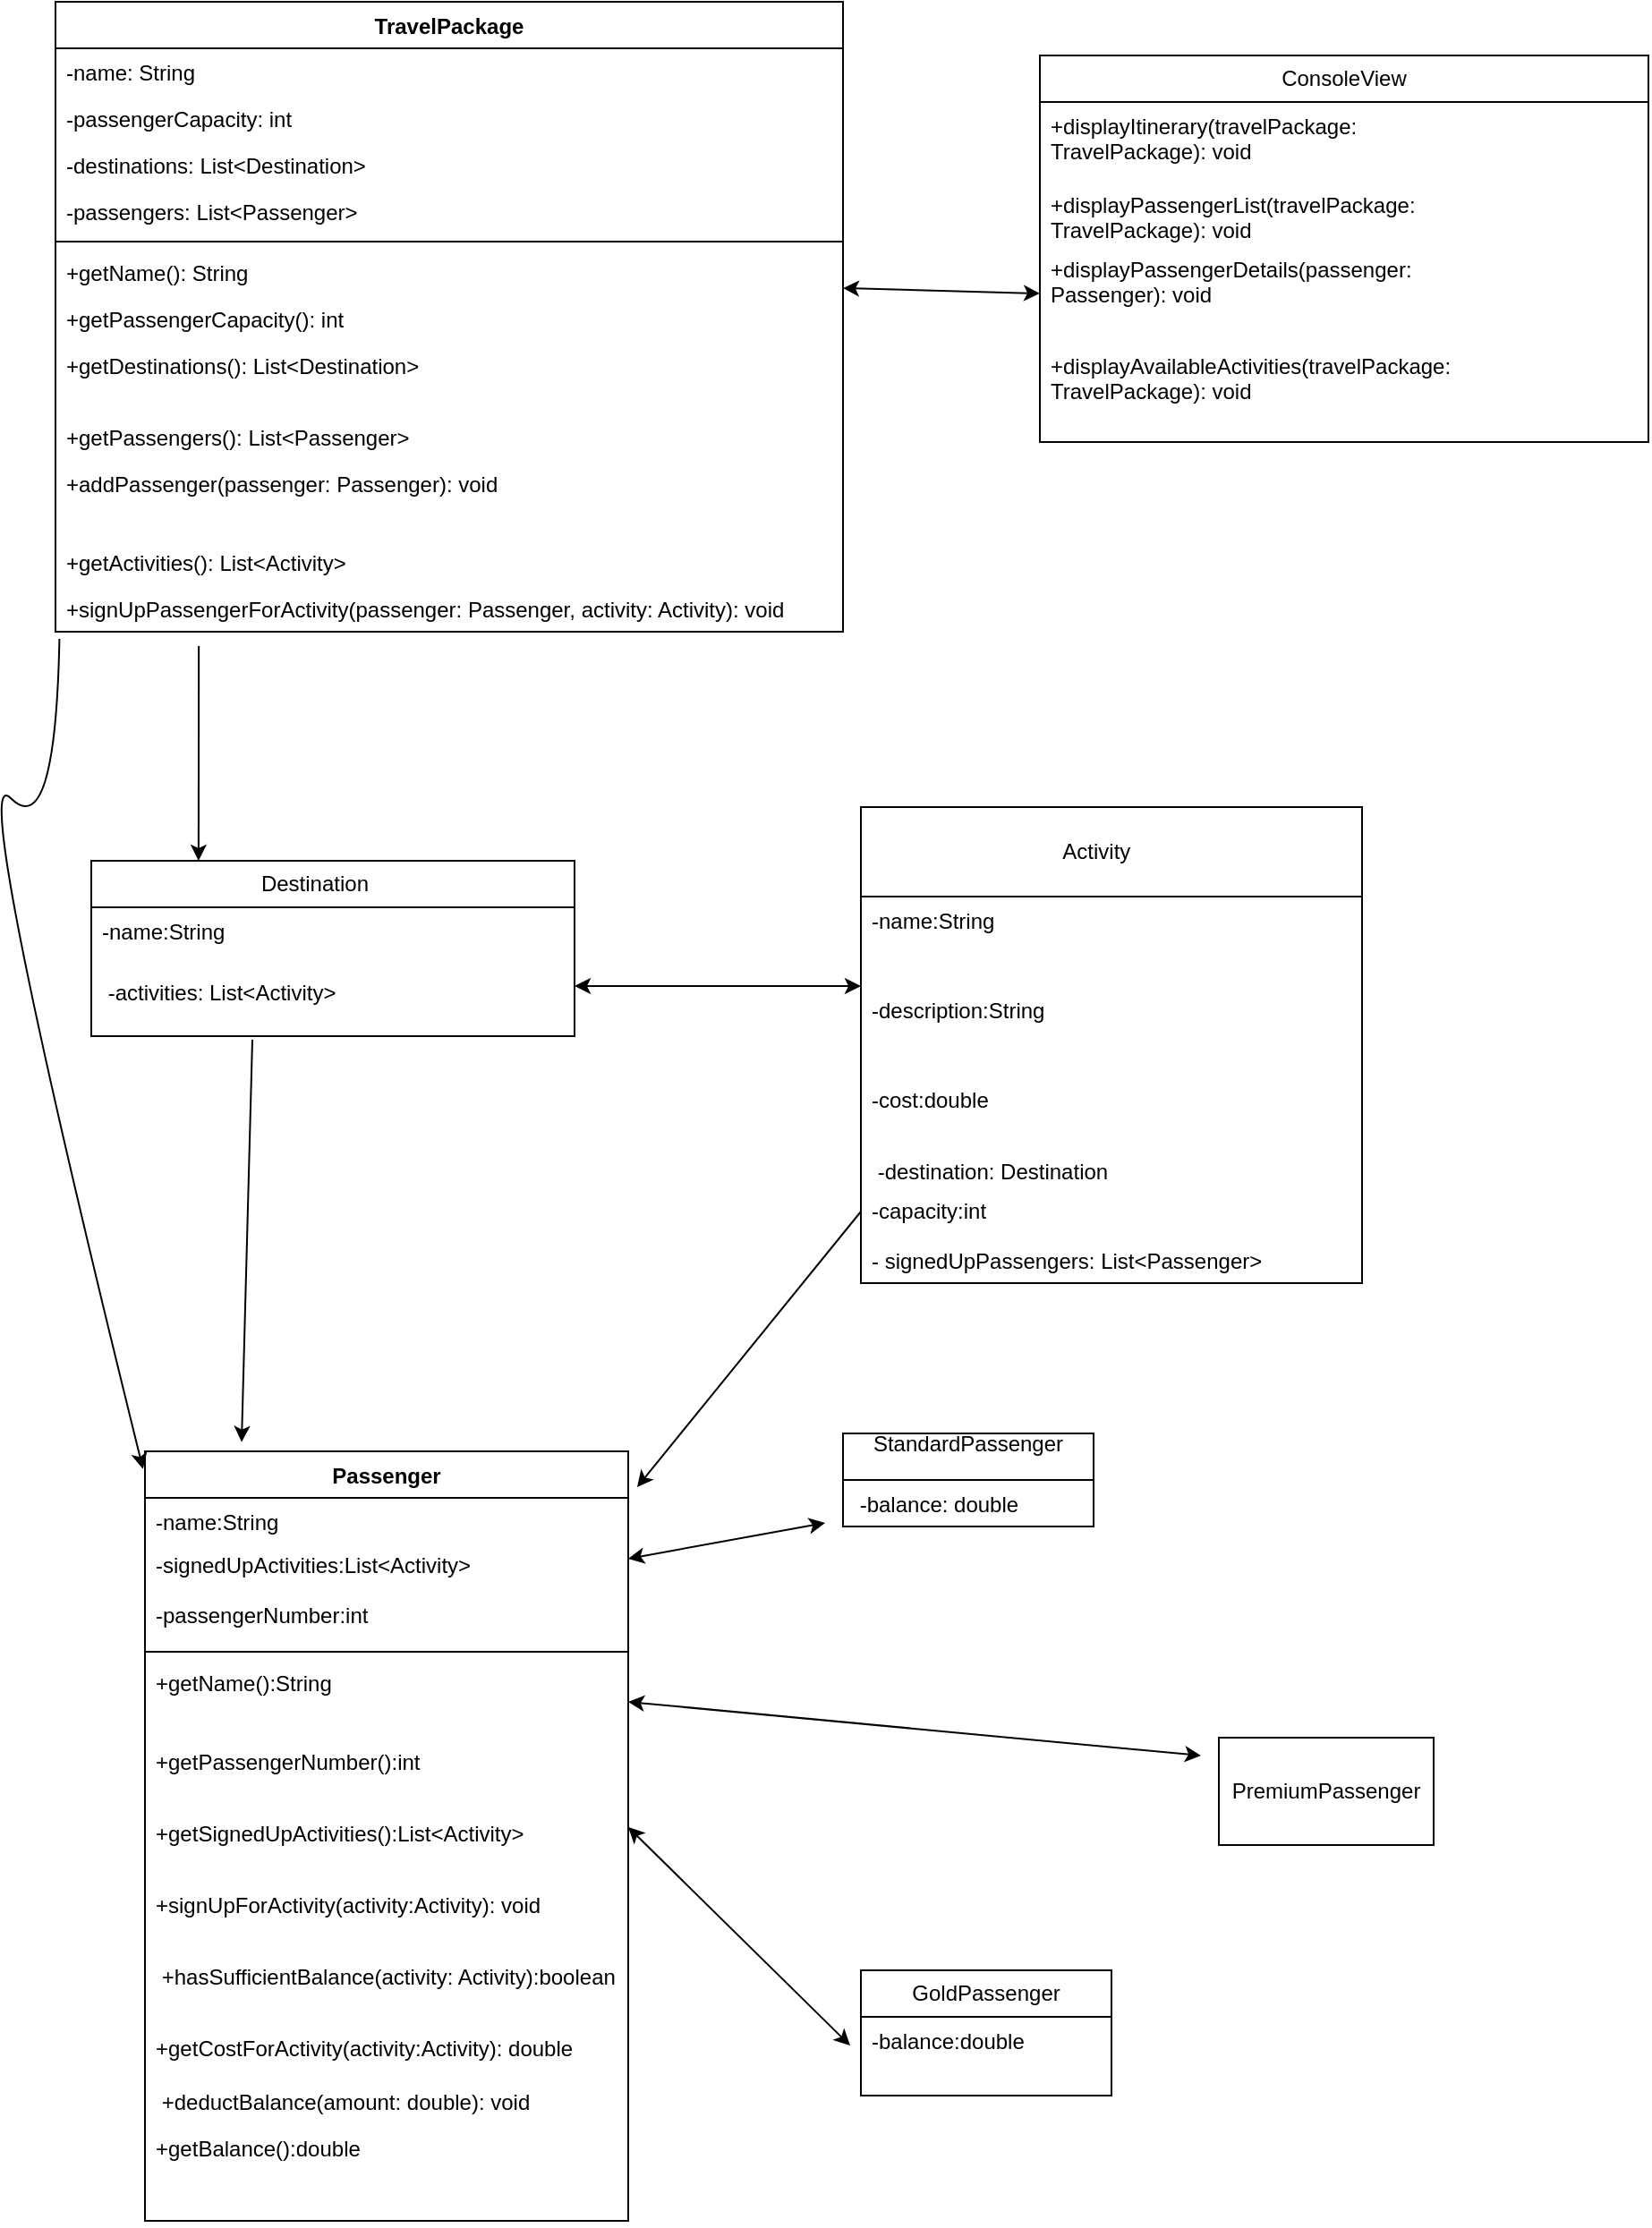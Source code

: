 <mxfile version="23.1.8" type="github">
  <diagram name="Page-1" id="riPyvJLTpPgAn0d-mSv8">
    <mxGraphModel dx="1674" dy="780" grid="1" gridSize="10" guides="1" tooltips="1" connect="1" arrows="1" fold="1" page="1" pageScale="1" pageWidth="850" pageHeight="1100" math="0" shadow="0">
      <root>
        <mxCell id="0" />
        <mxCell id="1" parent="0" />
        <mxCell id="uR93ADEHI7irknxNkftR-10" value="TravelPackage" style="swimlane;fontStyle=1;align=center;verticalAlign=top;childLayout=stackLayout;horizontal=1;startSize=26;horizontalStack=0;resizeParent=1;resizeParentMax=0;resizeLast=0;collapsible=1;marginBottom=0;whiteSpace=wrap;html=1;" vertex="1" parent="1">
          <mxGeometry x="50" y="90" width="440" height="352" as="geometry" />
        </mxCell>
        <mxCell id="uR93ADEHI7irknxNkftR-11" value="-name: String" style="text;strokeColor=none;fillColor=none;align=left;verticalAlign=top;spacingLeft=4;spacingRight=4;overflow=hidden;rotatable=0;points=[[0,0.5],[1,0.5]];portConstraint=eastwest;whiteSpace=wrap;html=1;" vertex="1" parent="uR93ADEHI7irknxNkftR-10">
          <mxGeometry y="26" width="440" height="26" as="geometry" />
        </mxCell>
        <mxCell id="uR93ADEHI7irknxNkftR-14" value="-passengerCapacity: int" style="text;strokeColor=none;fillColor=none;align=left;verticalAlign=top;spacingLeft=4;spacingRight=4;overflow=hidden;rotatable=0;points=[[0,0.5],[1,0.5]];portConstraint=eastwest;whiteSpace=wrap;html=1;" vertex="1" parent="uR93ADEHI7irknxNkftR-10">
          <mxGeometry y="52" width="440" height="26" as="geometry" />
        </mxCell>
        <mxCell id="uR93ADEHI7irknxNkftR-15" value="-destinations: List&amp;lt;Destination&amp;gt;" style="text;strokeColor=none;fillColor=none;align=left;verticalAlign=top;spacingLeft=4;spacingRight=4;overflow=hidden;rotatable=0;points=[[0,0.5],[1,0.5]];portConstraint=eastwest;whiteSpace=wrap;html=1;" vertex="1" parent="uR93ADEHI7irknxNkftR-10">
          <mxGeometry y="78" width="440" height="26" as="geometry" />
        </mxCell>
        <mxCell id="uR93ADEHI7irknxNkftR-16" value="-passengers: List&amp;lt;Passenger&amp;gt;&amp;nbsp;" style="text;strokeColor=none;fillColor=none;align=left;verticalAlign=top;spacingLeft=4;spacingRight=4;overflow=hidden;rotatable=0;points=[[0,0.5],[1,0.5]];portConstraint=eastwest;whiteSpace=wrap;html=1;" vertex="1" parent="uR93ADEHI7irknxNkftR-10">
          <mxGeometry y="104" width="440" height="26" as="geometry" />
        </mxCell>
        <mxCell id="uR93ADEHI7irknxNkftR-12" value="" style="line;strokeWidth=1;fillColor=none;align=left;verticalAlign=middle;spacingTop=-1;spacingLeft=3;spacingRight=3;rotatable=0;labelPosition=right;points=[];portConstraint=eastwest;strokeColor=inherit;" vertex="1" parent="uR93ADEHI7irknxNkftR-10">
          <mxGeometry y="130" width="440" height="8" as="geometry" />
        </mxCell>
        <mxCell id="uR93ADEHI7irknxNkftR-13" value="+getName(): String" style="text;strokeColor=none;fillColor=none;align=left;verticalAlign=top;spacingLeft=4;spacingRight=4;overflow=hidden;rotatable=0;points=[[0,0.5],[1,0.5]];portConstraint=eastwest;whiteSpace=wrap;html=1;" vertex="1" parent="uR93ADEHI7irknxNkftR-10">
          <mxGeometry y="138" width="440" height="26" as="geometry" />
        </mxCell>
        <mxCell id="uR93ADEHI7irknxNkftR-21" value="+getPassengerCapacity(): int" style="text;strokeColor=none;fillColor=none;align=left;verticalAlign=top;spacingLeft=4;spacingRight=4;overflow=hidden;rotatable=0;points=[[0,0.5],[1,0.5]];portConstraint=eastwest;whiteSpace=wrap;html=1;" vertex="1" parent="uR93ADEHI7irknxNkftR-10">
          <mxGeometry y="164" width="440" height="26" as="geometry" />
        </mxCell>
        <mxCell id="uR93ADEHI7irknxNkftR-23" value="+getDestinations(): List&amp;lt;Destination&amp;gt;" style="text;strokeColor=none;fillColor=none;align=left;verticalAlign=top;spacingLeft=4;spacingRight=4;overflow=hidden;rotatable=0;points=[[0,0.5],[1,0.5]];portConstraint=eastwest;whiteSpace=wrap;html=1;" vertex="1" parent="uR93ADEHI7irknxNkftR-10">
          <mxGeometry y="190" width="440" height="40" as="geometry" />
        </mxCell>
        <mxCell id="uR93ADEHI7irknxNkftR-24" value="+getPassengers(): List&amp;lt;Passenger&amp;gt;" style="text;strokeColor=none;fillColor=none;align=left;verticalAlign=top;spacingLeft=4;spacingRight=4;overflow=hidden;rotatable=0;points=[[0,0.5],[1,0.5]];portConstraint=eastwest;whiteSpace=wrap;html=1;" vertex="1" parent="uR93ADEHI7irknxNkftR-10">
          <mxGeometry y="230" width="440" height="26" as="geometry" />
        </mxCell>
        <mxCell id="uR93ADEHI7irknxNkftR-25" value="+addPassenger(passenger: Passenger): void" style="text;strokeColor=none;fillColor=none;align=left;verticalAlign=top;spacingLeft=4;spacingRight=4;overflow=hidden;rotatable=0;points=[[0,0.5],[1,0.5]];portConstraint=eastwest;whiteSpace=wrap;html=1;" vertex="1" parent="uR93ADEHI7irknxNkftR-10">
          <mxGeometry y="256" width="440" height="44" as="geometry" />
        </mxCell>
        <mxCell id="uR93ADEHI7irknxNkftR-26" value="+getActivities(): List&amp;lt;Activity&amp;gt;" style="text;strokeColor=none;fillColor=none;align=left;verticalAlign=top;spacingLeft=4;spacingRight=4;overflow=hidden;rotatable=0;points=[[0,0.5],[1,0.5]];portConstraint=eastwest;whiteSpace=wrap;html=1;" vertex="1" parent="uR93ADEHI7irknxNkftR-10">
          <mxGeometry y="300" width="440" height="26" as="geometry" />
        </mxCell>
        <mxCell id="uR93ADEHI7irknxNkftR-28" value="+signUpPassengerForActivity(passenger: Passenger, activity: Activity): void" style="text;strokeColor=none;fillColor=none;align=left;verticalAlign=top;spacingLeft=4;spacingRight=4;overflow=hidden;rotatable=0;points=[[0,0.5],[1,0.5]];portConstraint=eastwest;whiteSpace=wrap;html=1;" vertex="1" parent="uR93ADEHI7irknxNkftR-10">
          <mxGeometry y="326" width="440" height="26" as="geometry" />
        </mxCell>
        <mxCell id="uR93ADEHI7irknxNkftR-55" value="ConsoleView" style="swimlane;fontStyle=0;childLayout=stackLayout;horizontal=1;startSize=26;fillColor=none;horizontalStack=0;resizeParent=1;resizeParentMax=0;resizeLast=0;collapsible=1;marginBottom=0;whiteSpace=wrap;html=1;" vertex="1" parent="1">
          <mxGeometry x="600" y="120" width="340" height="216" as="geometry" />
        </mxCell>
        <mxCell id="uR93ADEHI7irknxNkftR-56" value="+displayItinerary(travelPackage:&lt;br&gt;TravelPackage): void" style="text;strokeColor=none;fillColor=none;align=left;verticalAlign=top;spacingLeft=4;spacingRight=4;overflow=hidden;rotatable=0;points=[[0,0.5],[1,0.5]];portConstraint=eastwest;whiteSpace=wrap;html=1;" vertex="1" parent="uR93ADEHI7irknxNkftR-55">
          <mxGeometry y="26" width="340" height="44" as="geometry" />
        </mxCell>
        <mxCell id="uR93ADEHI7irknxNkftR-57" value="+displayPassengerList(travelPackage:&lt;br&gt;TravelPackage): void" style="text;strokeColor=none;fillColor=none;align=left;verticalAlign=top;spacingLeft=4;spacingRight=4;overflow=hidden;rotatable=0;points=[[0,0.5],[1,0.5]];portConstraint=eastwest;whiteSpace=wrap;html=1;" vertex="1" parent="uR93ADEHI7irknxNkftR-55">
          <mxGeometry y="70" width="340" height="36" as="geometry" />
        </mxCell>
        <mxCell id="uR93ADEHI7irknxNkftR-58" value="+displayPassengerDetails(passenger:&lt;br&gt;Passenger): void" style="text;strokeColor=none;fillColor=none;align=left;verticalAlign=top;spacingLeft=4;spacingRight=4;overflow=hidden;rotatable=0;points=[[0,0.5],[1,0.5]];portConstraint=eastwest;whiteSpace=wrap;html=1;" vertex="1" parent="uR93ADEHI7irknxNkftR-55">
          <mxGeometry y="106" width="340" height="54" as="geometry" />
        </mxCell>
        <mxCell id="uR93ADEHI7irknxNkftR-60" value="+displayAvailableActivities(travelPackage:&lt;br&gt;TravelPackage): void" style="text;strokeColor=none;fillColor=none;align=left;verticalAlign=top;spacingLeft=4;spacingRight=4;overflow=hidden;rotatable=0;points=[[0,0.5],[1,0.5]];portConstraint=eastwest;whiteSpace=wrap;html=1;" vertex="1" parent="uR93ADEHI7irknxNkftR-55">
          <mxGeometry y="160" width="340" height="56" as="geometry" />
        </mxCell>
        <mxCell id="uR93ADEHI7irknxNkftR-65" value="Destination&amp;nbsp; &amp;nbsp; &amp;nbsp;&amp;nbsp;" style="swimlane;fontStyle=0;childLayout=stackLayout;horizontal=1;startSize=26;fillColor=none;horizontalStack=0;resizeParent=1;resizeParentMax=0;resizeLast=0;collapsible=1;marginBottom=0;whiteSpace=wrap;html=1;" vertex="1" parent="1">
          <mxGeometry x="70" y="570" width="270" height="98" as="geometry" />
        </mxCell>
        <mxCell id="uR93ADEHI7irknxNkftR-66" value="-name:String" style="text;strokeColor=none;fillColor=none;align=left;verticalAlign=top;spacingLeft=4;spacingRight=4;overflow=hidden;rotatable=0;points=[[0,0.5],[1,0.5]];portConstraint=eastwest;whiteSpace=wrap;html=1;" vertex="1" parent="uR93ADEHI7irknxNkftR-65">
          <mxGeometry y="26" width="270" height="34" as="geometry" />
        </mxCell>
        <mxCell id="uR93ADEHI7irknxNkftR-67" value="&amp;nbsp;-activities: List&amp;lt;Activity&amp;gt;" style="text;strokeColor=none;fillColor=none;align=left;verticalAlign=top;spacingLeft=4;spacingRight=4;overflow=hidden;rotatable=0;points=[[0,0.5],[1,0.5]];portConstraint=eastwest;whiteSpace=wrap;html=1;" vertex="1" parent="uR93ADEHI7irknxNkftR-65">
          <mxGeometry y="60" width="270" height="38" as="geometry" />
        </mxCell>
        <mxCell id="uR93ADEHI7irknxNkftR-69" value="Activity&amp;nbsp; &amp;nbsp; &amp;nbsp;" style="swimlane;fontStyle=0;childLayout=stackLayout;horizontal=1;startSize=50;fillColor=none;horizontalStack=0;resizeParent=1;resizeParentMax=0;resizeLast=0;collapsible=1;marginBottom=0;whiteSpace=wrap;html=1;" vertex="1" parent="1">
          <mxGeometry x="500" y="540" width="280" height="266" as="geometry" />
        </mxCell>
        <mxCell id="uR93ADEHI7irknxNkftR-70" value="-name:String" style="text;strokeColor=none;fillColor=none;align=left;verticalAlign=top;spacingLeft=4;spacingRight=4;overflow=hidden;rotatable=0;points=[[0,0.5],[1,0.5]];portConstraint=eastwest;whiteSpace=wrap;html=1;" vertex="1" parent="uR93ADEHI7irknxNkftR-69">
          <mxGeometry y="50" width="280" height="50" as="geometry" />
        </mxCell>
        <mxCell id="uR93ADEHI7irknxNkftR-71" value="-description:String" style="text;strokeColor=none;fillColor=none;align=left;verticalAlign=top;spacingLeft=4;spacingRight=4;overflow=hidden;rotatable=0;points=[[0,0.5],[1,0.5]];portConstraint=eastwest;whiteSpace=wrap;html=1;" vertex="1" parent="uR93ADEHI7irknxNkftR-69">
          <mxGeometry y="100" width="280" height="50" as="geometry" />
        </mxCell>
        <mxCell id="uR93ADEHI7irknxNkftR-72" value="-cost:double" style="text;strokeColor=none;fillColor=none;align=left;verticalAlign=top;spacingLeft=4;spacingRight=4;overflow=hidden;rotatable=0;points=[[0,0.5],[1,0.5]];portConstraint=eastwest;whiteSpace=wrap;html=1;" vertex="1" parent="uR93ADEHI7irknxNkftR-69">
          <mxGeometry y="150" width="280" height="40" as="geometry" />
        </mxCell>
        <mxCell id="uR93ADEHI7irknxNkftR-74" value="&amp;nbsp;-destination: Destination" style="text;strokeColor=none;fillColor=none;align=left;verticalAlign=top;spacingLeft=4;spacingRight=4;overflow=hidden;rotatable=0;points=[[0,0.5],[1,0.5]];portConstraint=eastwest;whiteSpace=wrap;html=1;" vertex="1" parent="uR93ADEHI7irknxNkftR-69">
          <mxGeometry y="190" width="280" height="22" as="geometry" />
        </mxCell>
        <mxCell id="uR93ADEHI7irknxNkftR-73" value="-capacity:int" style="text;strokeColor=none;fillColor=none;align=left;verticalAlign=top;spacingLeft=4;spacingRight=4;overflow=hidden;rotatable=0;points=[[0,0.5],[1,0.5]];portConstraint=eastwest;whiteSpace=wrap;html=1;" vertex="1" parent="uR93ADEHI7irknxNkftR-69">
          <mxGeometry y="212" width="280" height="28" as="geometry" />
        </mxCell>
        <mxCell id="uR93ADEHI7irknxNkftR-124" value="- signedUpPassengers: List&amp;lt;Passenger&amp;gt;" style="text;strokeColor=none;fillColor=none;align=left;verticalAlign=top;spacingLeft=4;spacingRight=4;overflow=hidden;rotatable=0;points=[[0,0.5],[1,0.5]];portConstraint=eastwest;whiteSpace=wrap;html=1;" vertex="1" parent="uR93ADEHI7irknxNkftR-69">
          <mxGeometry y="240" width="280" height="26" as="geometry" />
        </mxCell>
        <mxCell id="uR93ADEHI7irknxNkftR-75" value="Passenger" style="swimlane;fontStyle=1;align=center;verticalAlign=top;childLayout=stackLayout;horizontal=1;startSize=26;horizontalStack=0;resizeParent=1;resizeParentMax=0;resizeLast=0;collapsible=1;marginBottom=0;whiteSpace=wrap;html=1;" vertex="1" parent="1">
          <mxGeometry x="100" y="900" width="270" height="430" as="geometry" />
        </mxCell>
        <mxCell id="uR93ADEHI7irknxNkftR-76" value="-name:String" style="text;strokeColor=none;fillColor=none;align=left;verticalAlign=top;spacingLeft=4;spacingRight=4;overflow=hidden;rotatable=0;points=[[0,0.5],[1,0.5]];portConstraint=eastwest;whiteSpace=wrap;html=1;" vertex="1" parent="uR93ADEHI7irknxNkftR-75">
          <mxGeometry y="26" width="270" height="24" as="geometry" />
        </mxCell>
        <mxCell id="uR93ADEHI7irknxNkftR-80" value="-signedUpActivities:List&amp;lt;Activity&amp;gt;" style="text;strokeColor=none;fillColor=none;align=left;verticalAlign=top;spacingLeft=4;spacingRight=4;overflow=hidden;rotatable=0;points=[[0,0.5],[1,0.5]];portConstraint=eastwest;whiteSpace=wrap;html=1;" vertex="1" parent="uR93ADEHI7irknxNkftR-75">
          <mxGeometry y="50" width="270" height="28" as="geometry" />
        </mxCell>
        <mxCell id="uR93ADEHI7irknxNkftR-79" value="-passengerNumber:int" style="text;strokeColor=none;fillColor=none;align=left;verticalAlign=top;spacingLeft=4;spacingRight=4;overflow=hidden;rotatable=0;points=[[0,0.5],[1,0.5]];portConstraint=eastwest;whiteSpace=wrap;html=1;" vertex="1" parent="uR93ADEHI7irknxNkftR-75">
          <mxGeometry y="78" width="270" height="30" as="geometry" />
        </mxCell>
        <mxCell id="uR93ADEHI7irknxNkftR-77" value="" style="line;strokeWidth=1;fillColor=none;align=left;verticalAlign=middle;spacingTop=-1;spacingLeft=3;spacingRight=3;rotatable=0;labelPosition=right;points=[];portConstraint=eastwest;strokeColor=inherit;" vertex="1" parent="uR93ADEHI7irknxNkftR-75">
          <mxGeometry y="108" width="270" height="8" as="geometry" />
        </mxCell>
        <mxCell id="uR93ADEHI7irknxNkftR-78" value="+getName():String" style="text;strokeColor=none;fillColor=none;align=left;verticalAlign=top;spacingLeft=4;spacingRight=4;overflow=hidden;rotatable=0;points=[[0,0.5],[1,0.5]];portConstraint=eastwest;whiteSpace=wrap;html=1;" vertex="1" parent="uR93ADEHI7irknxNkftR-75">
          <mxGeometry y="116" width="270" height="44" as="geometry" />
        </mxCell>
        <mxCell id="uR93ADEHI7irknxNkftR-81" value="+getPassengerNumber():int" style="text;strokeColor=none;fillColor=none;align=left;verticalAlign=top;spacingLeft=4;spacingRight=4;overflow=hidden;rotatable=0;points=[[0,0.5],[1,0.5]];portConstraint=eastwest;whiteSpace=wrap;html=1;" vertex="1" parent="uR93ADEHI7irknxNkftR-75">
          <mxGeometry y="160" width="270" height="40" as="geometry" />
        </mxCell>
        <mxCell id="uR93ADEHI7irknxNkftR-82" value="+getSignedUpActivities():List&amp;lt;Activity&amp;gt;" style="text;strokeColor=none;fillColor=none;align=left;verticalAlign=top;spacingLeft=4;spacingRight=4;overflow=hidden;rotatable=0;points=[[0,0.5],[1,0.5]];portConstraint=eastwest;whiteSpace=wrap;html=1;" vertex="1" parent="uR93ADEHI7irknxNkftR-75">
          <mxGeometry y="200" width="270" height="40" as="geometry" />
        </mxCell>
        <mxCell id="uR93ADEHI7irknxNkftR-83" value="+signUpForActivity(activity:Activity): void " style="text;strokeColor=none;fillColor=none;align=left;verticalAlign=top;spacingLeft=4;spacingRight=4;overflow=hidden;rotatable=0;points=[[0,0.5],[1,0.5]];portConstraint=eastwest;whiteSpace=wrap;html=1;" vertex="1" parent="uR93ADEHI7irknxNkftR-75">
          <mxGeometry y="240" width="270" height="40" as="geometry" />
        </mxCell>
        <mxCell id="uR93ADEHI7irknxNkftR-84" value="&amp;nbsp;+hasSufficientBalance(activity: Activity):boolean" style="text;strokeColor=none;fillColor=none;align=left;verticalAlign=top;spacingLeft=4;spacingRight=4;overflow=hidden;rotatable=0;points=[[0,0.5],[1,0.5]];portConstraint=eastwest;whiteSpace=wrap;html=1;" vertex="1" parent="uR93ADEHI7irknxNkftR-75">
          <mxGeometry y="280" width="270" height="40" as="geometry" />
        </mxCell>
        <mxCell id="uR93ADEHI7irknxNkftR-85" value="+getCostForActivity(activity:Activity): double" style="text;strokeColor=none;fillColor=none;align=left;verticalAlign=top;spacingLeft=4;spacingRight=4;overflow=hidden;rotatable=0;points=[[0,0.5],[1,0.5]];portConstraint=eastwest;whiteSpace=wrap;html=1;" vertex="1" parent="uR93ADEHI7irknxNkftR-75">
          <mxGeometry y="320" width="270" height="30" as="geometry" />
        </mxCell>
        <mxCell id="uR93ADEHI7irknxNkftR-86" value="&amp;nbsp;+deductBalance(amount: double): void&amp;nbsp;" style="text;strokeColor=none;fillColor=none;align=left;verticalAlign=top;spacingLeft=4;spacingRight=4;overflow=hidden;rotatable=0;points=[[0,0.5],[1,0.5]];portConstraint=eastwest;whiteSpace=wrap;html=1;" vertex="1" parent="uR93ADEHI7irknxNkftR-75">
          <mxGeometry y="350" width="270" height="26" as="geometry" />
        </mxCell>
        <mxCell id="uR93ADEHI7irknxNkftR-87" value="+getBalance():double" style="text;strokeColor=none;fillColor=none;align=left;verticalAlign=top;spacingLeft=4;spacingRight=4;overflow=hidden;rotatable=0;points=[[0,0.5],[1,0.5]];portConstraint=eastwest;whiteSpace=wrap;html=1;" vertex="1" parent="uR93ADEHI7irknxNkftR-75">
          <mxGeometry y="376" width="270" height="54" as="geometry" />
        </mxCell>
        <mxCell id="uR93ADEHI7irknxNkftR-88" value="StandardPassenger&lt;div&gt;&lt;br/&gt;&lt;/div&gt;" style="swimlane;fontStyle=0;childLayout=stackLayout;horizontal=1;startSize=26;fillColor=none;horizontalStack=0;resizeParent=1;resizeParentMax=0;resizeLast=0;collapsible=1;marginBottom=0;whiteSpace=wrap;html=1;" vertex="1" parent="1">
          <mxGeometry x="490" y="890" width="140" height="52" as="geometry">
            <mxRectangle x="490" y="890" width="150" height="40" as="alternateBounds" />
          </mxGeometry>
        </mxCell>
        <mxCell id="uR93ADEHI7irknxNkftR-89" value="&amp;nbsp;-balance: double" style="text;strokeColor=none;fillColor=none;align=left;verticalAlign=top;spacingLeft=4;spacingRight=4;overflow=hidden;rotatable=0;points=[[0,0.5],[1,0.5]];portConstraint=eastwest;whiteSpace=wrap;html=1;" vertex="1" parent="uR93ADEHI7irknxNkftR-88">
          <mxGeometry y="26" width="140" height="26" as="geometry" />
        </mxCell>
        <mxCell id="uR93ADEHI7irknxNkftR-92" value="GoldPassenger" style="swimlane;fontStyle=0;childLayout=stackLayout;horizontal=1;startSize=26;fillColor=none;horizontalStack=0;resizeParent=1;resizeParentMax=0;resizeLast=0;collapsible=1;marginBottom=0;whiteSpace=wrap;html=1;" vertex="1" parent="1">
          <mxGeometry x="500" y="1190" width="140" height="70" as="geometry" />
        </mxCell>
        <mxCell id="uR93ADEHI7irknxNkftR-93" value="-balance:double" style="text;strokeColor=none;fillColor=none;align=left;verticalAlign=top;spacingLeft=4;spacingRight=4;overflow=hidden;rotatable=0;points=[[0,0.5],[1,0.5]];portConstraint=eastwest;whiteSpace=wrap;html=1;" vertex="1" parent="uR93ADEHI7irknxNkftR-92">
          <mxGeometry y="26" width="140" height="44" as="geometry" />
        </mxCell>
        <mxCell id="uR93ADEHI7irknxNkftR-100" value="PremiumPassenger" style="rounded=0;whiteSpace=wrap;html=1;" vertex="1" parent="1">
          <mxGeometry x="700" y="1060" width="120" height="60" as="geometry" />
        </mxCell>
        <mxCell id="uR93ADEHI7irknxNkftR-102" value="" style="endArrow=classic;startArrow=classic;html=1;rounded=0;" edge="1" parent="1">
          <mxGeometry width="50" height="50" relative="1" as="geometry">
            <mxPoint x="370" y="960" as="sourcePoint" />
            <mxPoint x="480" y="940" as="targetPoint" />
          </mxGeometry>
        </mxCell>
        <mxCell id="uR93ADEHI7irknxNkftR-104" value="" style="endArrow=classic;startArrow=classic;html=1;rounded=0;entryX=-0.043;entryY=0.364;entryDx=0;entryDy=0;entryPerimeter=0;" edge="1" parent="1" target="uR93ADEHI7irknxNkftR-93">
          <mxGeometry width="50" height="50" relative="1" as="geometry">
            <mxPoint x="370" y="1110" as="sourcePoint" />
            <mxPoint x="420" y="1060" as="targetPoint" />
          </mxGeometry>
        </mxCell>
        <mxCell id="uR93ADEHI7irknxNkftR-105" value="" style="endArrow=classic;startArrow=classic;html=1;rounded=0;" edge="1" parent="1">
          <mxGeometry width="50" height="50" relative="1" as="geometry">
            <mxPoint x="370" y="1040" as="sourcePoint" />
            <mxPoint x="690" y="1070" as="targetPoint" />
            <Array as="points" />
          </mxGeometry>
        </mxCell>
        <mxCell id="uR93ADEHI7irknxNkftR-106" value="" style="endArrow=classic;startArrow=classic;html=1;rounded=0;entryX=0;entryY=0;entryDx=0;entryDy=0;entryPerimeter=0;" edge="1" parent="1" target="uR93ADEHI7irknxNkftR-71">
          <mxGeometry width="50" height="50" relative="1" as="geometry">
            <mxPoint x="340" y="640" as="sourcePoint" />
            <mxPoint x="390" y="590" as="targetPoint" />
            <Array as="points">
              <mxPoint x="420" y="640" />
            </Array>
          </mxGeometry>
        </mxCell>
        <mxCell id="uR93ADEHI7irknxNkftR-109" value="" style="endArrow=classic;startArrow=classic;html=1;rounded=0;entryX=0;entryY=0.5;entryDx=0;entryDy=0;" edge="1" parent="1" target="uR93ADEHI7irknxNkftR-58">
          <mxGeometry width="50" height="50" relative="1" as="geometry">
            <mxPoint x="490" y="250" as="sourcePoint" />
            <mxPoint x="540" y="200" as="targetPoint" />
          </mxGeometry>
        </mxCell>
        <mxCell id="uR93ADEHI7irknxNkftR-110" value="" style="endArrow=classic;html=1;rounded=0;entryX=0.222;entryY=0;entryDx=0;entryDy=0;entryPerimeter=0;exitX=0.182;exitY=1.308;exitDx=0;exitDy=0;exitPerimeter=0;" edge="1" parent="1" source="uR93ADEHI7irknxNkftR-28" target="uR93ADEHI7irknxNkftR-65">
          <mxGeometry width="50" height="50" relative="1" as="geometry">
            <mxPoint x="120" y="510" as="sourcePoint" />
            <mxPoint x="170" y="460" as="targetPoint" />
          </mxGeometry>
        </mxCell>
        <mxCell id="uR93ADEHI7irknxNkftR-111" value="" style="endArrow=classic;html=1;rounded=0;exitX=0;exitY=0.5;exitDx=0;exitDy=0;" edge="1" parent="1" source="uR93ADEHI7irknxNkftR-73">
          <mxGeometry width="50" height="50" relative="1" as="geometry">
            <mxPoint x="475" y="790" as="sourcePoint" />
            <mxPoint x="375" y="920" as="targetPoint" />
          </mxGeometry>
        </mxCell>
        <mxCell id="uR93ADEHI7irknxNkftR-112" value="" style="endArrow=classic;html=1;rounded=0;entryX=0.2;entryY=-0.012;entryDx=0;entryDy=0;entryPerimeter=0;" edge="1" parent="1" target="uR93ADEHI7irknxNkftR-75">
          <mxGeometry width="50" height="50" relative="1" as="geometry">
            <mxPoint x="160" y="670" as="sourcePoint" />
            <mxPoint x="180" y="720" as="targetPoint" />
          </mxGeometry>
        </mxCell>
        <mxCell id="uR93ADEHI7irknxNkftR-123" value="" style="curved=1;endArrow=classic;html=1;rounded=0;entryX=-0.004;entryY=0.023;entryDx=0;entryDy=0;entryPerimeter=0;exitX=0.005;exitY=1.154;exitDx=0;exitDy=0;exitPerimeter=0;" edge="1" parent="1" source="uR93ADEHI7irknxNkftR-28" target="uR93ADEHI7irknxNkftR-75">
          <mxGeometry width="50" height="50" relative="1" as="geometry">
            <mxPoint y="560" as="sourcePoint" />
            <mxPoint x="50" y="510" as="targetPoint" />
            <Array as="points">
              <mxPoint x="50" y="560" />
              <mxPoint y="510" />
            </Array>
          </mxGeometry>
        </mxCell>
      </root>
    </mxGraphModel>
  </diagram>
</mxfile>
